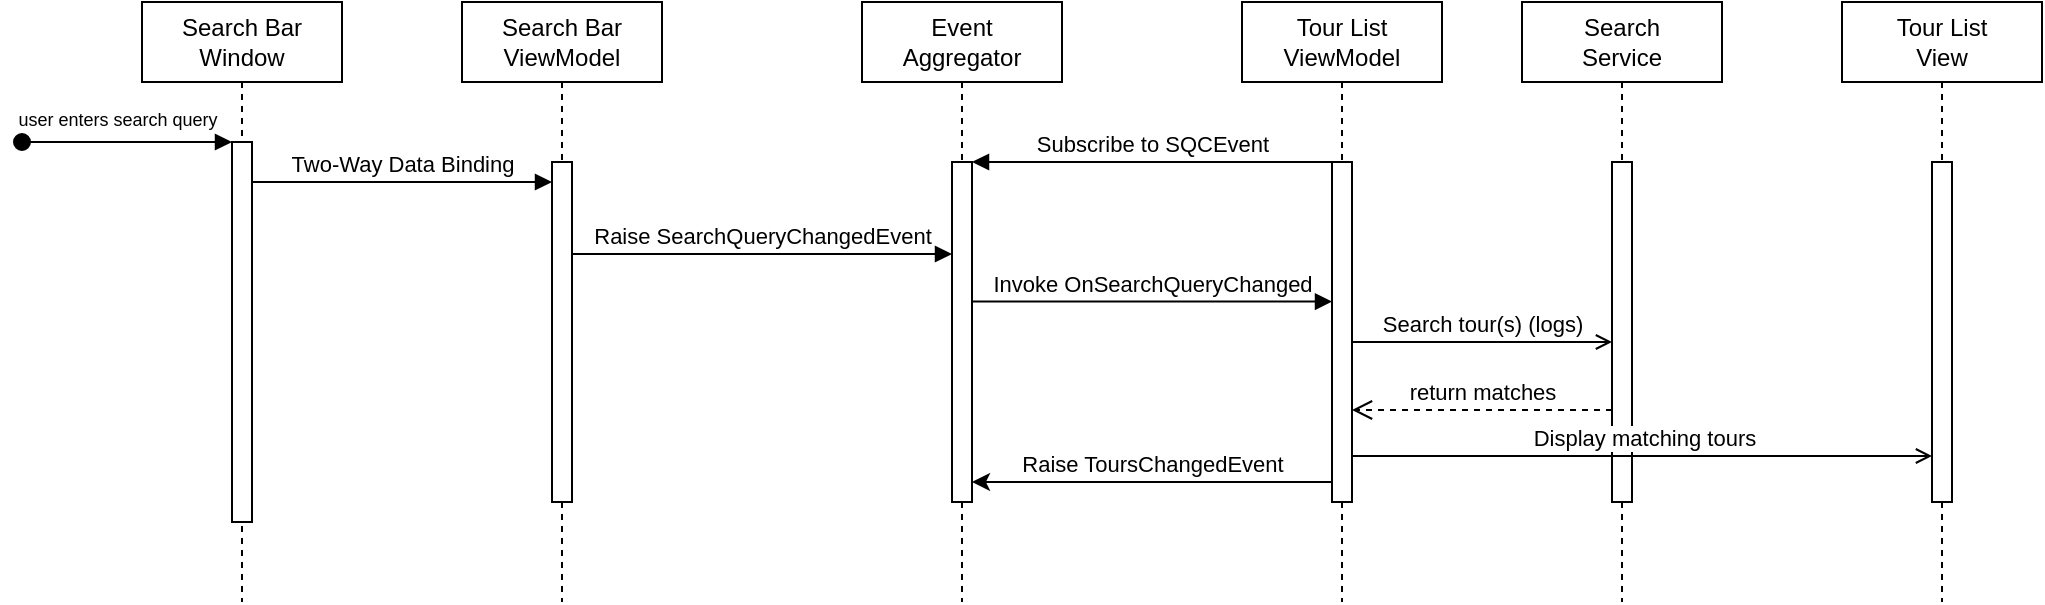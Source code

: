<mxfile version="27.1.6">
  <diagram name="Page-1" id="2YBvvXClWsGukQMizWep">
    <mxGraphModel dx="2031" dy="651" grid="1" gridSize="10" guides="1" tooltips="1" connect="1" arrows="1" fold="1" page="1" pageScale="1" pageWidth="850" pageHeight="1100" math="0" shadow="0">
      <root>
        <mxCell id="0" />
        <mxCell id="1" parent="0" />
        <mxCell id="aM9ryv3xv72pqoxQDRHE-1" value="&lt;div&gt;Search Bar&lt;/div&gt;&lt;div&gt;Window&lt;/div&gt;" style="shape=umlLifeline;perimeter=lifelinePerimeter;whiteSpace=wrap;html=1;container=0;dropTarget=0;collapsible=0;recursiveResize=0;outlineConnect=0;portConstraint=eastwest;newEdgeStyle={&quot;edgeStyle&quot;:&quot;elbowEdgeStyle&quot;,&quot;elbow&quot;:&quot;vertical&quot;,&quot;curved&quot;:0,&quot;rounded&quot;:0};" parent="1" vertex="1">
          <mxGeometry x="40" y="40" width="100" height="300" as="geometry" />
        </mxCell>
        <mxCell id="aM9ryv3xv72pqoxQDRHE-2" value="" style="html=1;points=[];perimeter=orthogonalPerimeter;outlineConnect=0;targetShapes=umlLifeline;portConstraint=eastwest;newEdgeStyle={&quot;edgeStyle&quot;:&quot;elbowEdgeStyle&quot;,&quot;elbow&quot;:&quot;vertical&quot;,&quot;curved&quot;:0,&quot;rounded&quot;:0};" parent="aM9ryv3xv72pqoxQDRHE-1" vertex="1">
          <mxGeometry x="45" y="70" width="10" height="190" as="geometry" />
        </mxCell>
        <mxCell id="aM9ryv3xv72pqoxQDRHE-3" value="" style="html=1;verticalAlign=bottom;startArrow=oval;endArrow=block;startSize=8;edgeStyle=elbowEdgeStyle;elbow=vertical;curved=0;rounded=0;" parent="aM9ryv3xv72pqoxQDRHE-1" target="aM9ryv3xv72pqoxQDRHE-2" edge="1">
          <mxGeometry x="-1" y="-30" relative="1" as="geometry">
            <mxPoint x="-60" y="70" as="sourcePoint" />
            <mxPoint x="30" y="-30" as="offset" />
          </mxGeometry>
        </mxCell>
        <mxCell id="aM9ryv3xv72pqoxQDRHE-5" value="&lt;div&gt;Search Bar&lt;/div&gt;&lt;div&gt;ViewModel&lt;/div&gt;" style="shape=umlLifeline;perimeter=lifelinePerimeter;whiteSpace=wrap;html=1;container=0;dropTarget=0;collapsible=0;recursiveResize=0;outlineConnect=0;portConstraint=eastwest;newEdgeStyle={&quot;edgeStyle&quot;:&quot;elbowEdgeStyle&quot;,&quot;elbow&quot;:&quot;vertical&quot;,&quot;curved&quot;:0,&quot;rounded&quot;:0};" parent="1" vertex="1">
          <mxGeometry x="200" y="40" width="100" height="300" as="geometry" />
        </mxCell>
        <mxCell id="aM9ryv3xv72pqoxQDRHE-6" value="" style="html=1;points=[];perimeter=orthogonalPerimeter;outlineConnect=0;targetShapes=umlLifeline;portConstraint=eastwest;newEdgeStyle={&quot;edgeStyle&quot;:&quot;elbowEdgeStyle&quot;,&quot;elbow&quot;:&quot;vertical&quot;,&quot;curved&quot;:0,&quot;rounded&quot;:0};" parent="aM9ryv3xv72pqoxQDRHE-5" vertex="1">
          <mxGeometry x="45" y="80" width="10" height="170" as="geometry" />
        </mxCell>
        <mxCell id="aM9ryv3xv72pqoxQDRHE-7" value="Two-Way Data Binding" style="html=1;verticalAlign=bottom;endArrow=block;edgeStyle=elbowEdgeStyle;elbow=vertical;curved=0;rounded=0;" parent="1" target="aM9ryv3xv72pqoxQDRHE-6" edge="1">
          <mxGeometry relative="1" as="geometry">
            <mxPoint x="95" y="130" as="sourcePoint" />
            <Array as="points">
              <mxPoint x="180" y="130" />
            </Array>
            <mxPoint x="240" y="130" as="targetPoint" />
          </mxGeometry>
        </mxCell>
        <mxCell id="aM9ryv3xv72pqoxQDRHE-8" value="return matches" style="html=1;verticalAlign=bottom;endArrow=open;dashed=1;endSize=8;edgeStyle=elbowEdgeStyle;elbow=vertical;curved=0;rounded=0;" parent="1" edge="1">
          <mxGeometry relative="1" as="geometry">
            <mxPoint x="645" y="244" as="targetPoint" />
            <Array as="points">
              <mxPoint x="715" y="244" />
            </Array>
            <mxPoint x="775" y="244" as="sourcePoint" />
          </mxGeometry>
        </mxCell>
        <mxCell id="UMPb0Hes67xCCmSGtPPD-1" value="&lt;div&gt;Event&lt;/div&gt;&lt;div&gt;Aggregator&lt;/div&gt;" style="shape=umlLifeline;perimeter=lifelinePerimeter;whiteSpace=wrap;html=1;container=0;dropTarget=0;collapsible=0;recursiveResize=0;outlineConnect=0;portConstraint=eastwest;newEdgeStyle={&quot;edgeStyle&quot;:&quot;elbowEdgeStyle&quot;,&quot;elbow&quot;:&quot;vertical&quot;,&quot;curved&quot;:0,&quot;rounded&quot;:0};" vertex="1" parent="1">
          <mxGeometry x="400" y="40" width="100" height="300" as="geometry" />
        </mxCell>
        <mxCell id="UMPb0Hes67xCCmSGtPPD-2" value="" style="html=1;points=[];perimeter=orthogonalPerimeter;outlineConnect=0;targetShapes=umlLifeline;portConstraint=eastwest;newEdgeStyle={&quot;edgeStyle&quot;:&quot;elbowEdgeStyle&quot;,&quot;elbow&quot;:&quot;vertical&quot;,&quot;curved&quot;:0,&quot;rounded&quot;:0};" vertex="1" parent="UMPb0Hes67xCCmSGtPPD-1">
          <mxGeometry x="45" y="80" width="10" height="170" as="geometry" />
        </mxCell>
        <mxCell id="UMPb0Hes67xCCmSGtPPD-3" value="&lt;div&gt;Tour List&lt;/div&gt;&lt;div&gt;ViewModel&lt;/div&gt;" style="shape=umlLifeline;perimeter=lifelinePerimeter;whiteSpace=wrap;html=1;container=0;dropTarget=0;collapsible=0;recursiveResize=0;outlineConnect=0;portConstraint=eastwest;newEdgeStyle={&quot;edgeStyle&quot;:&quot;elbowEdgeStyle&quot;,&quot;elbow&quot;:&quot;vertical&quot;,&quot;curved&quot;:0,&quot;rounded&quot;:0};" vertex="1" parent="1">
          <mxGeometry x="590" y="40" width="100" height="300" as="geometry" />
        </mxCell>
        <mxCell id="UMPb0Hes67xCCmSGtPPD-4" value="" style="html=1;points=[];perimeter=orthogonalPerimeter;outlineConnect=0;targetShapes=umlLifeline;portConstraint=eastwest;newEdgeStyle={&quot;edgeStyle&quot;:&quot;elbowEdgeStyle&quot;,&quot;elbow&quot;:&quot;vertical&quot;,&quot;curved&quot;:0,&quot;rounded&quot;:0};" vertex="1" parent="UMPb0Hes67xCCmSGtPPD-3">
          <mxGeometry x="45" y="80" width="10" height="170" as="geometry" />
        </mxCell>
        <mxCell id="UMPb0Hes67xCCmSGtPPD-5" value="&lt;div&gt;Search&lt;/div&gt;&lt;div&gt;Service&lt;/div&gt;" style="shape=umlLifeline;perimeter=lifelinePerimeter;whiteSpace=wrap;html=1;container=0;dropTarget=0;collapsible=0;recursiveResize=0;outlineConnect=0;portConstraint=eastwest;newEdgeStyle={&quot;edgeStyle&quot;:&quot;elbowEdgeStyle&quot;,&quot;elbow&quot;:&quot;vertical&quot;,&quot;curved&quot;:0,&quot;rounded&quot;:0};" vertex="1" parent="1">
          <mxGeometry x="730" y="40" width="100" height="300" as="geometry" />
        </mxCell>
        <mxCell id="UMPb0Hes67xCCmSGtPPD-6" value="" style="html=1;points=[];perimeter=orthogonalPerimeter;outlineConnect=0;targetShapes=umlLifeline;portConstraint=eastwest;newEdgeStyle={&quot;edgeStyle&quot;:&quot;elbowEdgeStyle&quot;,&quot;elbow&quot;:&quot;vertical&quot;,&quot;curved&quot;:0,&quot;rounded&quot;:0};" vertex="1" parent="UMPb0Hes67xCCmSGtPPD-5">
          <mxGeometry x="45" y="80" width="10" height="170" as="geometry" />
        </mxCell>
        <mxCell id="UMPb0Hes67xCCmSGtPPD-7" value="&lt;div&gt;&lt;font style=&quot;font-size: 9px;&quot;&gt;user enters search query&lt;/font&gt;&lt;/div&gt;" style="text;html=1;align=center;verticalAlign=middle;whiteSpace=wrap;rounded=0;" vertex="1" parent="1">
          <mxGeometry x="-27" y="88" width="110" height="20" as="geometry" />
        </mxCell>
        <mxCell id="UMPb0Hes67xCCmSGtPPD-9" value="Raise SearchQueryChangedEvent" style="html=1;verticalAlign=bottom;endArrow=block;edgeStyle=elbowEdgeStyle;elbow=vertical;curved=0;rounded=0;" edge="1" parent="1">
          <mxGeometry relative="1" as="geometry">
            <mxPoint x="255" y="166" as="sourcePoint" />
            <Array as="points">
              <mxPoint x="359" y="166" />
            </Array>
            <mxPoint x="445" y="166" as="targetPoint" />
          </mxGeometry>
        </mxCell>
        <mxCell id="UMPb0Hes67xCCmSGtPPD-10" value="Subscribe to SQCEvent" style="html=1;verticalAlign=bottom;endArrow=block;edgeStyle=elbowEdgeStyle;elbow=vertical;curved=0;rounded=0;" edge="1" parent="1">
          <mxGeometry x="0.002" relative="1" as="geometry">
            <mxPoint x="635" y="120" as="sourcePoint" />
            <Array as="points">
              <mxPoint x="565" y="120" />
            </Array>
            <mxPoint x="455" y="120" as="targetPoint" />
            <mxPoint as="offset" />
          </mxGeometry>
        </mxCell>
        <mxCell id="UMPb0Hes67xCCmSGtPPD-11" value="Invoke OnSearchQueryChanged" style="html=1;verticalAlign=bottom;endArrow=block;edgeStyle=elbowEdgeStyle;elbow=vertical;curved=0;rounded=0;" edge="1" parent="1" source="UMPb0Hes67xCCmSGtPPD-2" target="UMPb0Hes67xCCmSGtPPD-4">
          <mxGeometry relative="1" as="geometry">
            <mxPoint x="460" y="189.8" as="sourcePoint" />
            <Array as="points">
              <mxPoint x="545" y="189.8" />
            </Array>
            <mxPoint x="610" y="190" as="targetPoint" />
          </mxGeometry>
        </mxCell>
        <mxCell id="UMPb0Hes67xCCmSGtPPD-12" value="Search tour(s) (logs)" style="html=1;verticalAlign=bottom;endArrow=open;edgeStyle=elbowEdgeStyle;elbow=vertical;curved=0;rounded=0;endFill=0;" edge="1" parent="1" source="UMPb0Hes67xCCmSGtPPD-4" target="UMPb0Hes67xCCmSGtPPD-6">
          <mxGeometry x="0.003" relative="1" as="geometry">
            <mxPoint x="650" y="210" as="sourcePoint" />
            <Array as="points">
              <mxPoint x="730" y="210" />
            </Array>
            <mxPoint x="780" y="210" as="targetPoint" />
            <mxPoint as="offset" />
          </mxGeometry>
        </mxCell>
        <mxCell id="UMPb0Hes67xCCmSGtPPD-13" value="&lt;div&gt;Tour List&lt;/div&gt;&lt;div&gt;View&lt;/div&gt;" style="shape=umlLifeline;perimeter=lifelinePerimeter;whiteSpace=wrap;html=1;container=0;dropTarget=0;collapsible=0;recursiveResize=0;outlineConnect=0;portConstraint=eastwest;newEdgeStyle={&quot;edgeStyle&quot;:&quot;elbowEdgeStyle&quot;,&quot;elbow&quot;:&quot;vertical&quot;,&quot;curved&quot;:0,&quot;rounded&quot;:0};" vertex="1" parent="1">
          <mxGeometry x="890" y="40" width="100" height="300" as="geometry" />
        </mxCell>
        <mxCell id="UMPb0Hes67xCCmSGtPPD-14" value="" style="html=1;points=[];perimeter=orthogonalPerimeter;outlineConnect=0;targetShapes=umlLifeline;portConstraint=eastwest;newEdgeStyle={&quot;edgeStyle&quot;:&quot;elbowEdgeStyle&quot;,&quot;elbow&quot;:&quot;vertical&quot;,&quot;curved&quot;:0,&quot;rounded&quot;:0};" vertex="1" parent="UMPb0Hes67xCCmSGtPPD-13">
          <mxGeometry x="45" y="80" width="10" height="170" as="geometry" />
        </mxCell>
        <mxCell id="UMPb0Hes67xCCmSGtPPD-15" value="Raise ToursChangedEvent" style="html=1;verticalAlign=bottom;endArrow=none;edgeStyle=elbowEdgeStyle;elbow=vertical;curved=0;rounded=0;startFill=1;startArrow=classic;" edge="1" parent="1">
          <mxGeometry relative="1" as="geometry">
            <mxPoint x="455" y="280" as="sourcePoint" />
            <Array as="points">
              <mxPoint x="460" y="280" />
            </Array>
            <mxPoint x="635" y="280" as="targetPoint" />
          </mxGeometry>
        </mxCell>
        <mxCell id="UMPb0Hes67xCCmSGtPPD-16" value="Display matching tours" style="html=1;verticalAlign=bottom;endArrow=open;edgeStyle=elbowEdgeStyle;elbow=vertical;curved=0;rounded=0;endFill=0;" edge="1" parent="1" target="UMPb0Hes67xCCmSGtPPD-14">
          <mxGeometry x="0.003" relative="1" as="geometry">
            <mxPoint x="645" y="267" as="sourcePoint" />
            <Array as="points">
              <mxPoint x="745" y="267" />
            </Array>
            <mxPoint x="939.5" y="267" as="targetPoint" />
            <mxPoint as="offset" />
          </mxGeometry>
        </mxCell>
      </root>
    </mxGraphModel>
  </diagram>
</mxfile>
